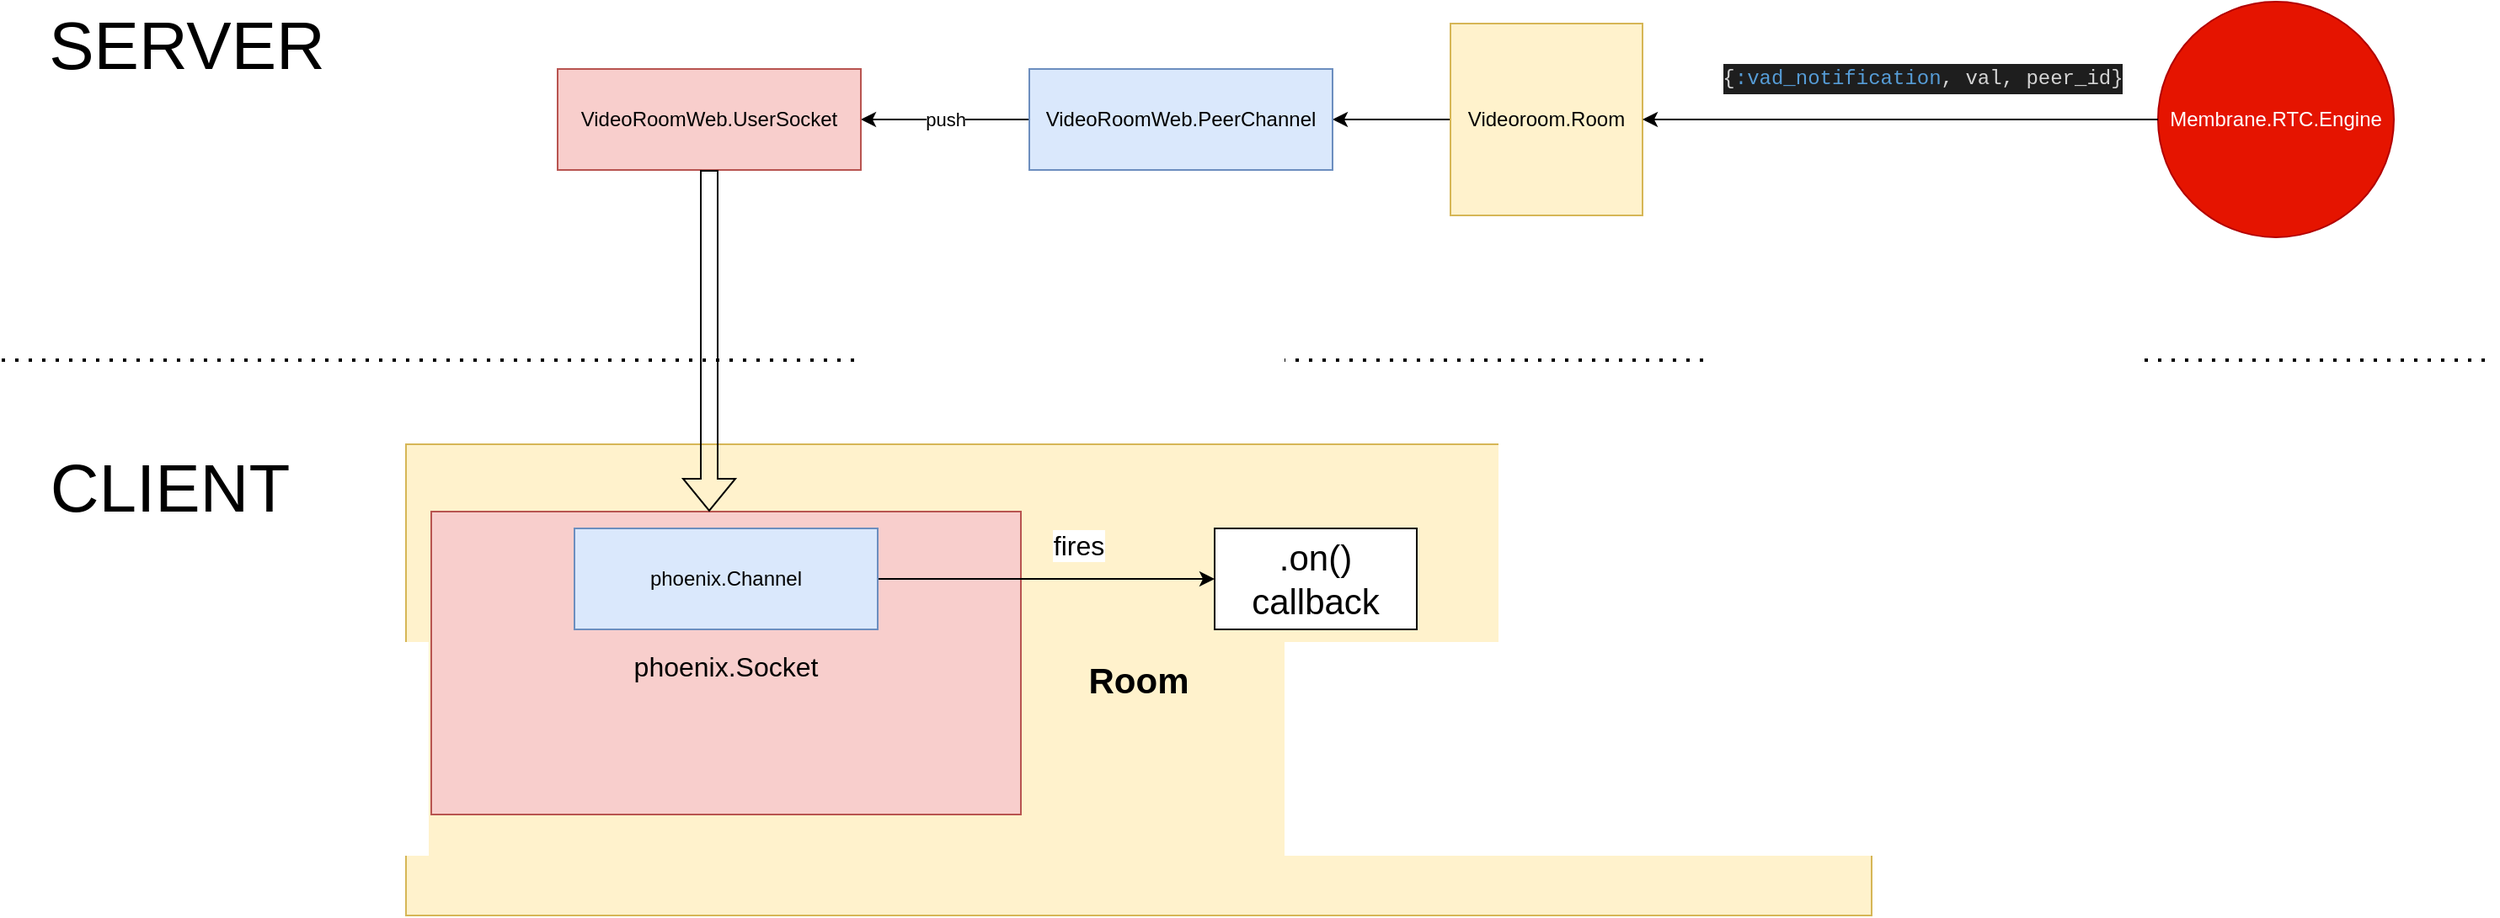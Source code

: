 <mxfile version="15.7.3" type="device"><diagram id="uWgTq2Kv713rYpiuBwqP" name="Page-1"><mxGraphModel dx="3204" dy="1375" grid="1" gridSize="10" guides="1" tooltips="1" connect="1" arrows="1" fold="1" page="1" pageScale="1" pageWidth="827" pageHeight="1169" math="0" shadow="0"><root><mxCell id="0"/><mxCell id="1" parent="0"/><mxCell id="dVuWr3iuGA0vY2_Gw74_-1" value="Membrane.RTC.Engine" style="ellipse;whiteSpace=wrap;html=1;aspect=fixed;fillColor=#e51400;strokeColor=#B20000;fontColor=#ffffff;" vertex="1" parent="1"><mxGeometry x="590" y="97" width="140" height="140" as="geometry"/></mxCell><mxCell id="dVuWr3iuGA0vY2_Gw74_-10" style="edgeStyle=orthogonalEdgeStyle;rounded=0;orthogonalLoop=1;jettySize=auto;html=1;exitX=0;exitY=0.5;exitDx=0;exitDy=0;" edge="1" parent="1" source="dVuWr3iuGA0vY2_Gw74_-2" target="dVuWr3iuGA0vY2_Gw74_-3"><mxGeometry relative="1" as="geometry"/></mxCell><mxCell id="dVuWr3iuGA0vY2_Gw74_-2" value="Videoroom.Room" style="whiteSpace=wrap;html=1;aspect=fixed;fillColor=#fff2cc;strokeColor=#d6b656;" vertex="1" parent="1"><mxGeometry x="170" y="110" width="114" height="114" as="geometry"/></mxCell><mxCell id="dVuWr3iuGA0vY2_Gw74_-11" value="push" style="edgeStyle=orthogonalEdgeStyle;rounded=0;orthogonalLoop=1;jettySize=auto;html=1;exitX=0;exitY=0.5;exitDx=0;exitDy=0;entryX=1;entryY=0.5;entryDx=0;entryDy=0;" edge="1" parent="1" source="dVuWr3iuGA0vY2_Gw74_-3" target="dVuWr3iuGA0vY2_Gw74_-4"><mxGeometry relative="1" as="geometry"/></mxCell><mxCell id="dVuWr3iuGA0vY2_Gw74_-3" value="VideoRoomWeb.PeerChannel" style="rounded=0;whiteSpace=wrap;html=1;fillColor=#dae8fc;strokeColor=#6c8ebf;" vertex="1" parent="1"><mxGeometry x="-80" y="137" width="180" height="60" as="geometry"/></mxCell><mxCell id="dVuWr3iuGA0vY2_Gw74_-4" value="VideoRoomWeb.UserSocket" style="rounded=0;whiteSpace=wrap;html=1;fillColor=#f8cecc;strokeColor=#b85450;" vertex="1" parent="1"><mxGeometry x="-360" y="137" width="180" height="60" as="geometry"/></mxCell><mxCell id="dVuWr3iuGA0vY2_Gw74_-5" value="" style="endArrow=classic;html=1;rounded=0;entryX=1;entryY=0.5;entryDx=0;entryDy=0;exitX=0;exitY=0.5;exitDx=0;exitDy=0;" edge="1" parent="1" source="dVuWr3iuGA0vY2_Gw74_-1" target="dVuWr3iuGA0vY2_Gw74_-2"><mxGeometry width="50" height="50" relative="1" as="geometry"><mxPoint x="220" y="450" as="sourcePoint"/><mxPoint x="270" y="400" as="targetPoint"/></mxGeometry></mxCell><mxCell id="dVuWr3iuGA0vY2_Gw74_-7" value="&lt;div style=&quot;color: rgb(212 , 212 , 212) ; background-color: rgb(30 , 30 , 30) ; font-family: &amp;#34;menlo&amp;#34; , &amp;#34;monaco&amp;#34; , &amp;#34;courier new&amp;#34; , monospace ; font-size: 12px ; line-height: 18px&quot;&gt;{&lt;span style=&quot;color: rgb(86 , 156 , 214)&quot;&gt;:vad_notification&lt;/span&gt;, val, peer_id}&lt;/div&gt;" style="edgeLabel;html=1;align=center;verticalAlign=middle;resizable=0;points=[];" vertex="1" connectable="0" parent="dVuWr3iuGA0vY2_Gw74_-5"><mxGeometry x="-0.21" y="1" relative="1" as="geometry"><mxPoint x="-19" y="-26" as="offset"/></mxGeometry></mxCell><mxCell id="dVuWr3iuGA0vY2_Gw74_-12" value="" style="endArrow=none;dashed=1;html=1;dashPattern=1 3;strokeWidth=2;rounded=0;" edge="1" parent="1"><mxGeometry width="50" height="50" relative="1" as="geometry"><mxPoint x="-690" y="310" as="sourcePoint"/><mxPoint x="790" y="310" as="targetPoint"/></mxGeometry></mxCell><mxCell id="dVuWr3iuGA0vY2_Gw74_-14" value="&lt;font style=&quot;font-size: 40px&quot;&gt;SERVER&lt;/font&gt;" style="text;html=1;strokeColor=none;fillColor=none;align=center;verticalAlign=middle;whiteSpace=wrap;rounded=0;" vertex="1" parent="1"><mxGeometry x="-610" y="107" width="60" height="30" as="geometry"/></mxCell><mxCell id="dVuWr3iuGA0vY2_Gw74_-15" value="&lt;font style=&quot;font-size: 40px&quot;&gt;CLIENT&lt;/font&gt;" style="text;html=1;strokeColor=none;fillColor=none;align=center;verticalAlign=middle;whiteSpace=wrap;rounded=0;" vertex="1" parent="1"><mxGeometry x="-620" y="370" width="60" height="30" as="geometry"/></mxCell><mxCell id="dVuWr3iuGA0vY2_Gw74_-19" value="&lt;font style=&quot;font-size: 21px&quot;&gt;&lt;b&gt;Room&lt;/b&gt;&lt;/font&gt;" style="rounded=0;whiteSpace=wrap;html=1;fontSize=13;fillColor=#fff2cc;strokeColor=#d6b656;" vertex="1" parent="1"><mxGeometry x="-450" y="360" width="870" height="280" as="geometry"/></mxCell><mxCell id="dVuWr3iuGA0vY2_Gw74_-25" value="&lt;font style=&quot;font-size: 16px&quot;&gt;phoenix.Socket&lt;/font&gt;" style="rounded=0;whiteSpace=wrap;html=1;fontSize=21;fillColor=#f8cecc;strokeColor=#b85450;" vertex="1" parent="1"><mxGeometry x="-435" y="400" width="350" height="180" as="geometry"/></mxCell><mxCell id="dVuWr3iuGA0vY2_Gw74_-27" style="edgeStyle=orthogonalEdgeStyle;rounded=0;orthogonalLoop=1;jettySize=auto;html=1;exitX=1;exitY=0.5;exitDx=0;exitDy=0;fontSize=21;" edge="1" parent="1" source="dVuWr3iuGA0vY2_Gw74_-18" target="dVuWr3iuGA0vY2_Gw74_-21"><mxGeometry relative="1" as="geometry"/></mxCell><mxCell id="dVuWr3iuGA0vY2_Gw74_-29" value="fires" style="edgeLabel;html=1;align=center;verticalAlign=middle;resizable=0;points=[];fontSize=16;rotation=0;" vertex="1" connectable="0" parent="dVuWr3iuGA0vY2_Gw74_-27"><mxGeometry x="0.092" relative="1" as="geometry"><mxPoint x="10" y="-20" as="offset"/></mxGeometry></mxCell><mxCell id="dVuWr3iuGA0vY2_Gw74_-18" value="phoenix.Channel" style="rounded=0;whiteSpace=wrap;html=1;fillColor=#dae8fc;strokeColor=#6c8ebf;" vertex="1" parent="1"><mxGeometry x="-350" y="410" width="180" height="60" as="geometry"/></mxCell><mxCell id="dVuWr3iuGA0vY2_Gw74_-21" value="&lt;span&gt;.on() callback&lt;/span&gt;" style="rounded=0;whiteSpace=wrap;html=1;fontSize=21;" vertex="1" parent="1"><mxGeometry x="30" y="410" width="120" height="60" as="geometry"/></mxCell><mxCell id="dVuWr3iuGA0vY2_Gw74_-16" value="" style="shape=flexArrow;endArrow=classic;html=1;rounded=0;fontSize=40;exitX=0.5;exitY=1;exitDx=0;exitDy=0;" edge="1" parent="1" source="dVuWr3iuGA0vY2_Gw74_-4"><mxGeometry width="50" height="50" relative="1" as="geometry"><mxPoint x="-210" y="280" as="sourcePoint"/><mxPoint x="-270" y="400" as="targetPoint"/></mxGeometry></mxCell></root></mxGraphModel></diagram></mxfile>